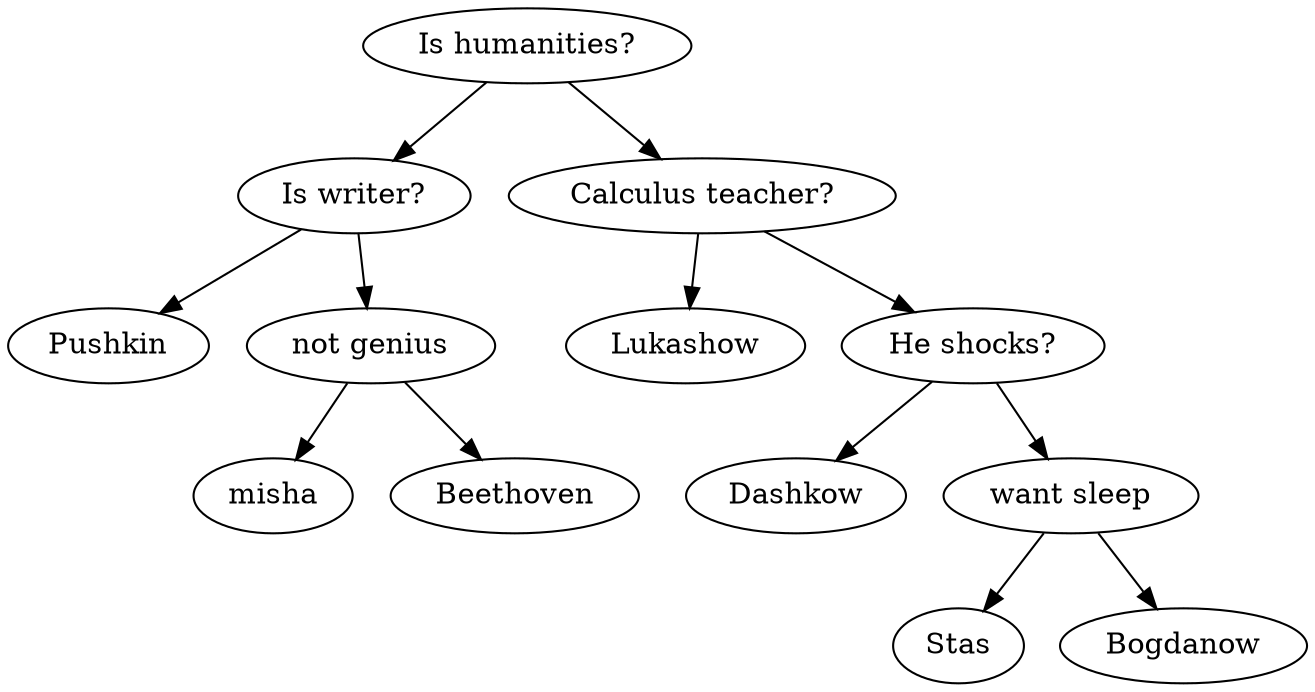 digraph G{
"Is humanities?"->"Is writer?";
"Is humanities?"->"Calculus teacher?";
"Is writer?"->"Pushkin";
"Is writer?"->"not genius";
"Pushkin";
"not genius"->"misha";
"not genius"->"Beethoven";
"misha";
"Beethoven";
"Calculus teacher?"->"Lukashow";
"Calculus teacher?"->"He shocks?";
"Lukashow";
"He shocks?"->"Dashkow";
"He shocks?"->"want sleep";
"Dashkow";
"want sleep"->"Stas";
"want sleep"->"Bogdanow";
"Stas";
"Bogdanow";
}